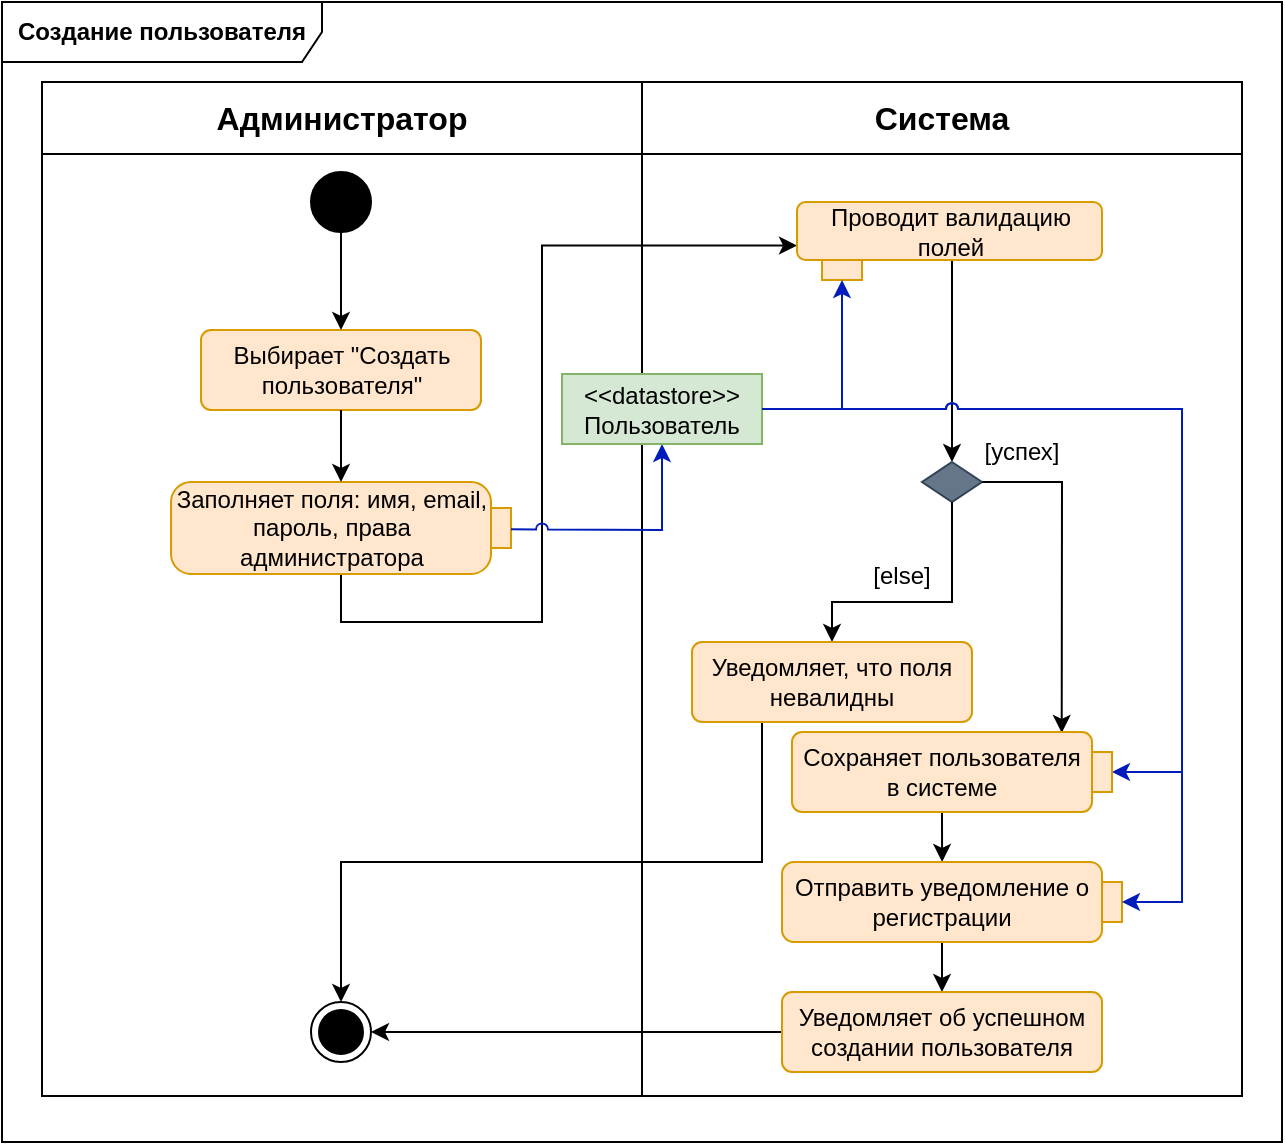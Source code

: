 <mxfile version="22.1.7" type="github">
  <diagram name="Страница — 1" id="sLGaKFePKuTKOYd_2u9Q">
    <mxGraphModel dx="1434" dy="780" grid="1" gridSize="10" guides="1" tooltips="1" connect="1" arrows="1" fold="1" page="1" pageScale="1" pageWidth="1169" pageHeight="827" math="0" shadow="0">
      <root>
        <mxCell id="0" />
        <mxCell id="1" parent="0" />
        <mxCell id="d_0-ybomqegLIX4zGUmX-1" value="&lt;b&gt;Создание пользователя&lt;br&gt;&lt;/b&gt;" style="shape=umlFrame;whiteSpace=wrap;html=1;pointerEvents=0;recursiveResize=0;container=1;collapsible=0;width=160;" parent="1" vertex="1">
          <mxGeometry x="80" y="200" width="640" height="570" as="geometry" />
        </mxCell>
        <mxCell id="d_0-ybomqegLIX4zGUmX-2" value="" style="shape=table;startSize=0;container=1;collapsible=0;childLayout=tableLayout;fontSize=16;" parent="d_0-ybomqegLIX4zGUmX-1" vertex="1">
          <mxGeometry x="20" y="40" width="600" height="507" as="geometry" />
        </mxCell>
        <mxCell id="d_0-ybomqegLIX4zGUmX-3" value="" style="shape=tableRow;horizontal=0;startSize=0;swimlaneHead=0;swimlaneBody=0;strokeColor=inherit;top=0;left=0;bottom=0;right=0;collapsible=0;dropTarget=0;fillColor=none;points=[[0,0.5],[1,0.5]];portConstraint=eastwest;fontSize=16;" parent="d_0-ybomqegLIX4zGUmX-2" vertex="1">
          <mxGeometry width="600" height="36" as="geometry" />
        </mxCell>
        <mxCell id="d_0-ybomqegLIX4zGUmX-4" value="&lt;b&gt;Администратор&lt;/b&gt;" style="shape=partialRectangle;html=1;whiteSpace=wrap;connectable=0;strokeColor=inherit;overflow=hidden;fillColor=none;top=0;left=0;bottom=0;right=0;pointerEvents=1;fontSize=16;" parent="d_0-ybomqegLIX4zGUmX-3" vertex="1">
          <mxGeometry width="300" height="36" as="geometry">
            <mxRectangle width="300" height="36" as="alternateBounds" />
          </mxGeometry>
        </mxCell>
        <mxCell id="d_0-ybomqegLIX4zGUmX-5" value="&lt;b&gt;Система&lt;/b&gt;" style="shape=partialRectangle;html=1;whiteSpace=wrap;connectable=0;strokeColor=inherit;overflow=hidden;fillColor=none;top=0;left=0;bottom=0;right=0;pointerEvents=1;fontSize=16;" parent="d_0-ybomqegLIX4zGUmX-3" vertex="1">
          <mxGeometry x="300" width="300" height="36" as="geometry">
            <mxRectangle width="300" height="36" as="alternateBounds" />
          </mxGeometry>
        </mxCell>
        <mxCell id="d_0-ybomqegLIX4zGUmX-7" value="" style="shape=tableRow;horizontal=0;startSize=0;swimlaneHead=0;swimlaneBody=0;strokeColor=inherit;top=0;left=0;bottom=0;right=0;collapsible=0;dropTarget=0;fillColor=none;points=[[0,0.5],[1,0.5]];portConstraint=eastwest;fontSize=16;" parent="d_0-ybomqegLIX4zGUmX-2" vertex="1">
          <mxGeometry y="36" width="600" height="471" as="geometry" />
        </mxCell>
        <mxCell id="d_0-ybomqegLIX4zGUmX-8" value="" style="shape=partialRectangle;html=1;whiteSpace=wrap;connectable=0;strokeColor=inherit;overflow=hidden;fillColor=none;top=0;left=0;bottom=0;right=0;pointerEvents=1;fontSize=16;" parent="d_0-ybomqegLIX4zGUmX-7" vertex="1">
          <mxGeometry width="300" height="471" as="geometry">
            <mxRectangle width="300" height="471" as="alternateBounds" />
          </mxGeometry>
        </mxCell>
        <mxCell id="d_0-ybomqegLIX4zGUmX-9" value="" style="shape=partialRectangle;html=1;whiteSpace=wrap;connectable=0;strokeColor=inherit;overflow=hidden;fillColor=none;top=0;left=0;bottom=0;right=0;pointerEvents=1;fontSize=16;" parent="d_0-ybomqegLIX4zGUmX-7" vertex="1">
          <mxGeometry x="300" width="300" height="471" as="geometry">
            <mxRectangle width="300" height="471" as="alternateBounds" />
          </mxGeometry>
        </mxCell>
        <mxCell id="d_0-ybomqegLIX4zGUmX-12" value="" style="ellipse;fillColor=strokeColor;html=1;" parent="d_0-ybomqegLIX4zGUmX-1" vertex="1">
          <mxGeometry x="154.5" y="85" width="30" height="30" as="geometry" />
        </mxCell>
        <mxCell id="d_0-ybomqegLIX4zGUmX-13" value="" style="ellipse;html=1;shape=endState;fillColor=strokeColor;" parent="d_0-ybomqegLIX4zGUmX-1" vertex="1">
          <mxGeometry x="154.5" y="500" width="30" height="30" as="geometry" />
        </mxCell>
        <mxCell id="baiaNVSAci3OTBJHG9Mc-3" style="edgeStyle=orthogonalEdgeStyle;rounded=0;orthogonalLoop=1;jettySize=auto;html=1;entryX=0;entryY=0.75;entryDx=0;entryDy=0;" edge="1" parent="d_0-ybomqegLIX4zGUmX-1" source="d_0-ybomqegLIX4zGUmX-16" target="d_0-ybomqegLIX4zGUmX-18">
          <mxGeometry relative="1" as="geometry">
            <Array as="points">
              <mxPoint x="170" y="310" />
              <mxPoint x="270" y="310" />
              <mxPoint x="270" y="122" />
            </Array>
          </mxGeometry>
        </mxCell>
        <mxCell id="d_0-ybomqegLIX4zGUmX-16" value="Заполняет поля: имя, email, пароль, права администратора" style="shape=mxgraph.uml25.action;html=1;align=center;verticalAlign=middle;absoluteArcSize=1;arcSize=10;dashed=0;spacingRight=10;whiteSpace=wrap;fillColor=#ffe6cc;strokeColor=#d79b00;" parent="d_0-ybomqegLIX4zGUmX-1" vertex="1">
          <mxGeometry x="84.5" y="240" width="170" height="46" as="geometry" />
        </mxCell>
        <mxCell id="ib98aIDuYdYDlpaKpi3l-13" style="edgeStyle=orthogonalEdgeStyle;rounded=0;orthogonalLoop=1;jettySize=auto;html=1;entryX=0.5;entryY=0;entryDx=0;entryDy=0;" parent="d_0-ybomqegLIX4zGUmX-1" source="d_0-ybomqegLIX4zGUmX-18" target="d_0-ybomqegLIX4zGUmX-27" edge="1">
          <mxGeometry relative="1" as="geometry">
            <Array as="points">
              <mxPoint x="475" y="210" />
              <mxPoint x="475" y="210" />
            </Array>
          </mxGeometry>
        </mxCell>
        <mxCell id="d_0-ybomqegLIX4zGUmX-18" value="Проводит валидацию полей " style="rounded=1;whiteSpace=wrap;html=1;fillColor=#ffe6cc;strokeColor=#d79b00;" parent="d_0-ybomqegLIX4zGUmX-1" vertex="1">
          <mxGeometry x="397.5" y="100" width="152.5" height="29" as="geometry" />
        </mxCell>
        <mxCell id="d_0-ybomqegLIX4zGUmX-19" value="" style="rounded=0;whiteSpace=wrap;html=1;fillColor=#ffe6cc;strokeColor=#d79b00;" parent="d_0-ybomqegLIX4zGUmX-1" vertex="1">
          <mxGeometry x="410" y="129" width="20" height="10" as="geometry" />
        </mxCell>
        <mxCell id="d_0-ybomqegLIX4zGUmX-20" value="" style="endArrow=classic;html=1;rounded=0;entryX=0.5;entryY=1;entryDx=0;entryDy=0;exitX=1;exitY=0.514;exitDx=0;exitDy=0;exitPerimeter=0;fillColor=#0050ef;strokeColor=#001DBC;jumpStyle=arc;" parent="d_0-ybomqegLIX4zGUmX-1" source="d_0-ybomqegLIX4zGUmX-16" target="baiaNVSAci3OTBJHG9Mc-2" edge="1">
          <mxGeometry width="50" height="50" relative="1" as="geometry">
            <mxPoint x="440" y="390" as="sourcePoint" />
            <mxPoint x="490" y="340" as="targetPoint" />
            <Array as="points">
              <mxPoint x="330" y="264" />
            </Array>
          </mxGeometry>
        </mxCell>
        <mxCell id="ib98aIDuYdYDlpaKpi3l-22" style="edgeStyle=orthogonalEdgeStyle;rounded=0;orthogonalLoop=1;jettySize=auto;html=1;" parent="d_0-ybomqegLIX4zGUmX-1" edge="1">
          <mxGeometry relative="1" as="geometry">
            <mxPoint x="470" y="400" as="sourcePoint" />
            <Array as="points">
              <mxPoint x="470" y="410" />
              <mxPoint x="470" y="410" />
            </Array>
            <mxPoint x="470.059" y="430" as="targetPoint" />
          </mxGeometry>
        </mxCell>
        <mxCell id="d_0-ybomqegLIX4zGUmX-27" value="" style="rhombus;whiteSpace=wrap;html=1;fillColor=#647687;fontColor=#ffffff;strokeColor=#314354;" parent="d_0-ybomqegLIX4zGUmX-1" vertex="1">
          <mxGeometry x="460" y="230" width="30" height="20" as="geometry" />
        </mxCell>
        <mxCell id="d_0-ybomqegLIX4zGUmX-28" style="edgeStyle=orthogonalEdgeStyle;rounded=0;orthogonalLoop=1;jettySize=auto;html=1;entryX=0.5;entryY=0;entryDx=0;entryDy=0;" parent="d_0-ybomqegLIX4zGUmX-1" source="d_0-ybomqegLIX4zGUmX-27" target="5_E8nyB5CHULtm5SXHMz-9" edge="1">
          <mxGeometry relative="1" as="geometry">
            <Array as="points">
              <mxPoint x="475" y="300" />
              <mxPoint x="415" y="300" />
            </Array>
            <mxPoint x="410" y="320" as="targetPoint" />
          </mxGeometry>
        </mxCell>
        <mxCell id="UeBJ895DvjhMq9SfwRCP-1" style="edgeStyle=orthogonalEdgeStyle;rounded=0;orthogonalLoop=1;jettySize=auto;html=1;entryX=0.5;entryY=0;entryDx=0;entryDy=0;" parent="d_0-ybomqegLIX4zGUmX-1" source="d_0-ybomqegLIX4zGUmX-30" target="5_E8nyB5CHULtm5SXHMz-11" edge="1">
          <mxGeometry relative="1" as="geometry" />
        </mxCell>
        <mxCell id="d_0-ybomqegLIX4zGUmX-30" value="Отправить уведомление о регистрации" style="rounded=1;whiteSpace=wrap;html=1;fillColor=#ffe6cc;strokeColor=#d79b00;" parent="d_0-ybomqegLIX4zGUmX-1" vertex="1">
          <mxGeometry x="390" y="430" width="160" height="40" as="geometry" />
        </mxCell>
        <mxCell id="d_0-ybomqegLIX4zGUmX-31" value="" style="endArrow=classic;html=1;rounded=0;exitX=1;exitY=0.5;exitDx=0;exitDy=0;entryX=0.899;entryY=0.011;entryDx=0;entryDy=0;entryPerimeter=0;" parent="d_0-ybomqegLIX4zGUmX-1" source="d_0-ybomqegLIX4zGUmX-27" target="5_E8nyB5CHULtm5SXHMz-10" edge="1">
          <mxGeometry width="50" height="50" relative="1" as="geometry">
            <mxPoint x="560" y="260" as="sourcePoint" />
            <mxPoint x="530" y="360" as="targetPoint" />
            <Array as="points">
              <mxPoint x="530" y="240" />
            </Array>
          </mxGeometry>
        </mxCell>
        <mxCell id="d_0-ybomqegLIX4zGUmX-32" value="[успех]" style="text;html=1;strokeColor=none;fillColor=none;align=center;verticalAlign=middle;whiteSpace=wrap;rounded=0;" parent="d_0-ybomqegLIX4zGUmX-1" vertex="1">
          <mxGeometry x="480" y="210" width="60" height="30" as="geometry" />
        </mxCell>
        <mxCell id="5_E8nyB5CHULtm5SXHMz-15" style="edgeStyle=orthogonalEdgeStyle;rounded=0;orthogonalLoop=1;jettySize=auto;html=1;entryX=0.5;entryY=1;entryDx=0;entryDy=0;fillColor=#0050ef;strokeColor=#001DBC;exitX=1;exitY=0.5;exitDx=0;exitDy=0;jumpStyle=arc;" parent="d_0-ybomqegLIX4zGUmX-1" source="baiaNVSAci3OTBJHG9Mc-2" target="5_E8nyB5CHULtm5SXHMz-14" edge="1">
          <mxGeometry relative="1" as="geometry">
            <Array as="points">
              <mxPoint x="590" y="203" />
              <mxPoint x="590" y="385" />
            </Array>
          </mxGeometry>
        </mxCell>
        <mxCell id="d_0-ybomqegLIX4zGUmX-70" value="Выбирает &quot;Создать пользователя&quot;" style="html=1;align=center;verticalAlign=middle;rounded=1;absoluteArcSize=1;arcSize=10;dashed=0;whiteSpace=wrap;fillColor=#ffe6cc;strokeColor=#d79b00;" parent="d_0-ybomqegLIX4zGUmX-1" vertex="1">
          <mxGeometry x="99.5" y="164" width="140" height="40" as="geometry" />
        </mxCell>
        <mxCell id="ib98aIDuYdYDlpaKpi3l-11" value="" style="endArrow=classic;html=1;rounded=0;exitX=0.5;exitY=1;exitDx=0;exitDy=0;" parent="d_0-ybomqegLIX4zGUmX-1" source="d_0-ybomqegLIX4zGUmX-70" target="d_0-ybomqegLIX4zGUmX-16" edge="1">
          <mxGeometry width="50" height="50" relative="1" as="geometry">
            <mxPoint x="130" y="310" as="sourcePoint" />
            <mxPoint x="180" y="260" as="targetPoint" />
          </mxGeometry>
        </mxCell>
        <mxCell id="ib98aIDuYdYDlpaKpi3l-12" value="" style="endArrow=classic;html=1;rounded=0;exitX=0.5;exitY=1;exitDx=0;exitDy=0;entryX=0.5;entryY=0;entryDx=0;entryDy=0;" parent="d_0-ybomqegLIX4zGUmX-1" source="d_0-ybomqegLIX4zGUmX-12" target="d_0-ybomqegLIX4zGUmX-70" edge="1">
          <mxGeometry width="50" height="50" relative="1" as="geometry">
            <mxPoint x="130" y="310" as="sourcePoint" />
            <mxPoint x="180" y="260" as="targetPoint" />
          </mxGeometry>
        </mxCell>
        <mxCell id="UeBJ895DvjhMq9SfwRCP-2" style="edgeStyle=orthogonalEdgeStyle;rounded=0;orthogonalLoop=1;jettySize=auto;html=1;exitX=0.25;exitY=1;exitDx=0;exitDy=0;entryX=0.5;entryY=0;entryDx=0;entryDy=0;" parent="d_0-ybomqegLIX4zGUmX-1" source="5_E8nyB5CHULtm5SXHMz-9" target="d_0-ybomqegLIX4zGUmX-13" edge="1">
          <mxGeometry relative="1" as="geometry">
            <mxPoint x="239.5" y="460" as="targetPoint" />
          </mxGeometry>
        </mxCell>
        <mxCell id="5_E8nyB5CHULtm5SXHMz-9" value="Уведомляет, что поля невалидны" style="html=1;align=center;verticalAlign=middle;rounded=1;absoluteArcSize=1;arcSize=10;dashed=0;whiteSpace=wrap;fillColor=#ffe6cc;strokeColor=#d79b00;" parent="d_0-ybomqegLIX4zGUmX-1" vertex="1">
          <mxGeometry x="345" y="320" width="140" height="40" as="geometry" />
        </mxCell>
        <mxCell id="5_E8nyB5CHULtm5SXHMz-10" value="Сохраняет пользователя в системе" style="html=1;align=center;verticalAlign=middle;rounded=1;absoluteArcSize=1;arcSize=10;dashed=0;whiteSpace=wrap;fillColor=#ffe6cc;strokeColor=#d79b00;" parent="d_0-ybomqegLIX4zGUmX-1" vertex="1">
          <mxGeometry x="395" y="365" width="150" height="40" as="geometry" />
        </mxCell>
        <mxCell id="5_E8nyB5CHULtm5SXHMz-13" style="edgeStyle=orthogonalEdgeStyle;rounded=0;orthogonalLoop=1;jettySize=auto;html=1;entryX=1;entryY=0.5;entryDx=0;entryDy=0;" parent="d_0-ybomqegLIX4zGUmX-1" source="5_E8nyB5CHULtm5SXHMz-11" target="d_0-ybomqegLIX4zGUmX-13" edge="1">
          <mxGeometry relative="1" as="geometry">
            <mxPoint x="239.5" y="470" as="targetPoint" />
          </mxGeometry>
        </mxCell>
        <mxCell id="5_E8nyB5CHULtm5SXHMz-11" value="Уведомляет об успешном создании пользователя" style="html=1;align=center;verticalAlign=middle;rounded=1;absoluteArcSize=1;arcSize=10;dashed=0;whiteSpace=wrap;fillColor=#ffe6cc;strokeColor=#d79b00;" parent="d_0-ybomqegLIX4zGUmX-1" vertex="1">
          <mxGeometry x="390" y="495" width="160" height="40" as="geometry" />
        </mxCell>
        <mxCell id="5_E8nyB5CHULtm5SXHMz-14" value="" style="rounded=0;whiteSpace=wrap;html=1;fillColor=#ffe6cc;strokeColor=#d79b00;rotation=-90;" parent="d_0-ybomqegLIX4zGUmX-1" vertex="1">
          <mxGeometry x="540" y="380" width="20" height="10" as="geometry" />
        </mxCell>
        <mxCell id="baiaNVSAci3OTBJHG9Mc-1" value="[else]" style="text;html=1;strokeColor=none;fillColor=none;align=center;verticalAlign=middle;whiteSpace=wrap;rounded=0;" vertex="1" parent="d_0-ybomqegLIX4zGUmX-1">
          <mxGeometry x="420" y="271.5" width="60" height="30" as="geometry" />
        </mxCell>
        <mxCell id="baiaNVSAci3OTBJHG9Mc-4" style="edgeStyle=orthogonalEdgeStyle;rounded=0;orthogonalLoop=1;jettySize=auto;html=1;entryX=0.5;entryY=1;entryDx=0;entryDy=0;fillColor=#0050ef;strokeColor=#001DBC;" edge="1" parent="d_0-ybomqegLIX4zGUmX-1" source="baiaNVSAci3OTBJHG9Mc-2" target="d_0-ybomqegLIX4zGUmX-19">
          <mxGeometry relative="1" as="geometry" />
        </mxCell>
        <mxCell id="baiaNVSAci3OTBJHG9Mc-2" value="&lt;div&gt;&amp;lt;&amp;lt;datastore&amp;gt;&amp;gt;&lt;/div&gt;&lt;div&gt;Пользователь&lt;br&gt;&lt;/div&gt;" style="rounded=0;whiteSpace=wrap;html=1;fillColor=#d5e8d4;strokeColor=#82b366;" vertex="1" parent="d_0-ybomqegLIX4zGUmX-1">
          <mxGeometry x="280" y="186" width="100" height="35" as="geometry" />
        </mxCell>
        <mxCell id="baiaNVSAci3OTBJHG9Mc-5" value="" style="rounded=0;whiteSpace=wrap;html=1;fillColor=#ffe6cc;strokeColor=#d79b00;rotation=-90;" vertex="1" parent="d_0-ybomqegLIX4zGUmX-1">
          <mxGeometry x="545" y="445" width="20" height="10" as="geometry" />
        </mxCell>
        <mxCell id="baiaNVSAci3OTBJHG9Mc-6" style="edgeStyle=orthogonalEdgeStyle;rounded=0;orthogonalLoop=1;jettySize=auto;html=1;entryX=0.5;entryY=1;entryDx=0;entryDy=0;fillColor=#0050ef;strokeColor=#001DBC;jumpStyle=arc;" edge="1" parent="d_0-ybomqegLIX4zGUmX-1" source="baiaNVSAci3OTBJHG9Mc-2" target="baiaNVSAci3OTBJHG9Mc-5">
          <mxGeometry relative="1" as="geometry">
            <Array as="points">
              <mxPoint x="590" y="203" />
              <mxPoint x="590" y="450" />
            </Array>
          </mxGeometry>
        </mxCell>
      </root>
    </mxGraphModel>
  </diagram>
</mxfile>

